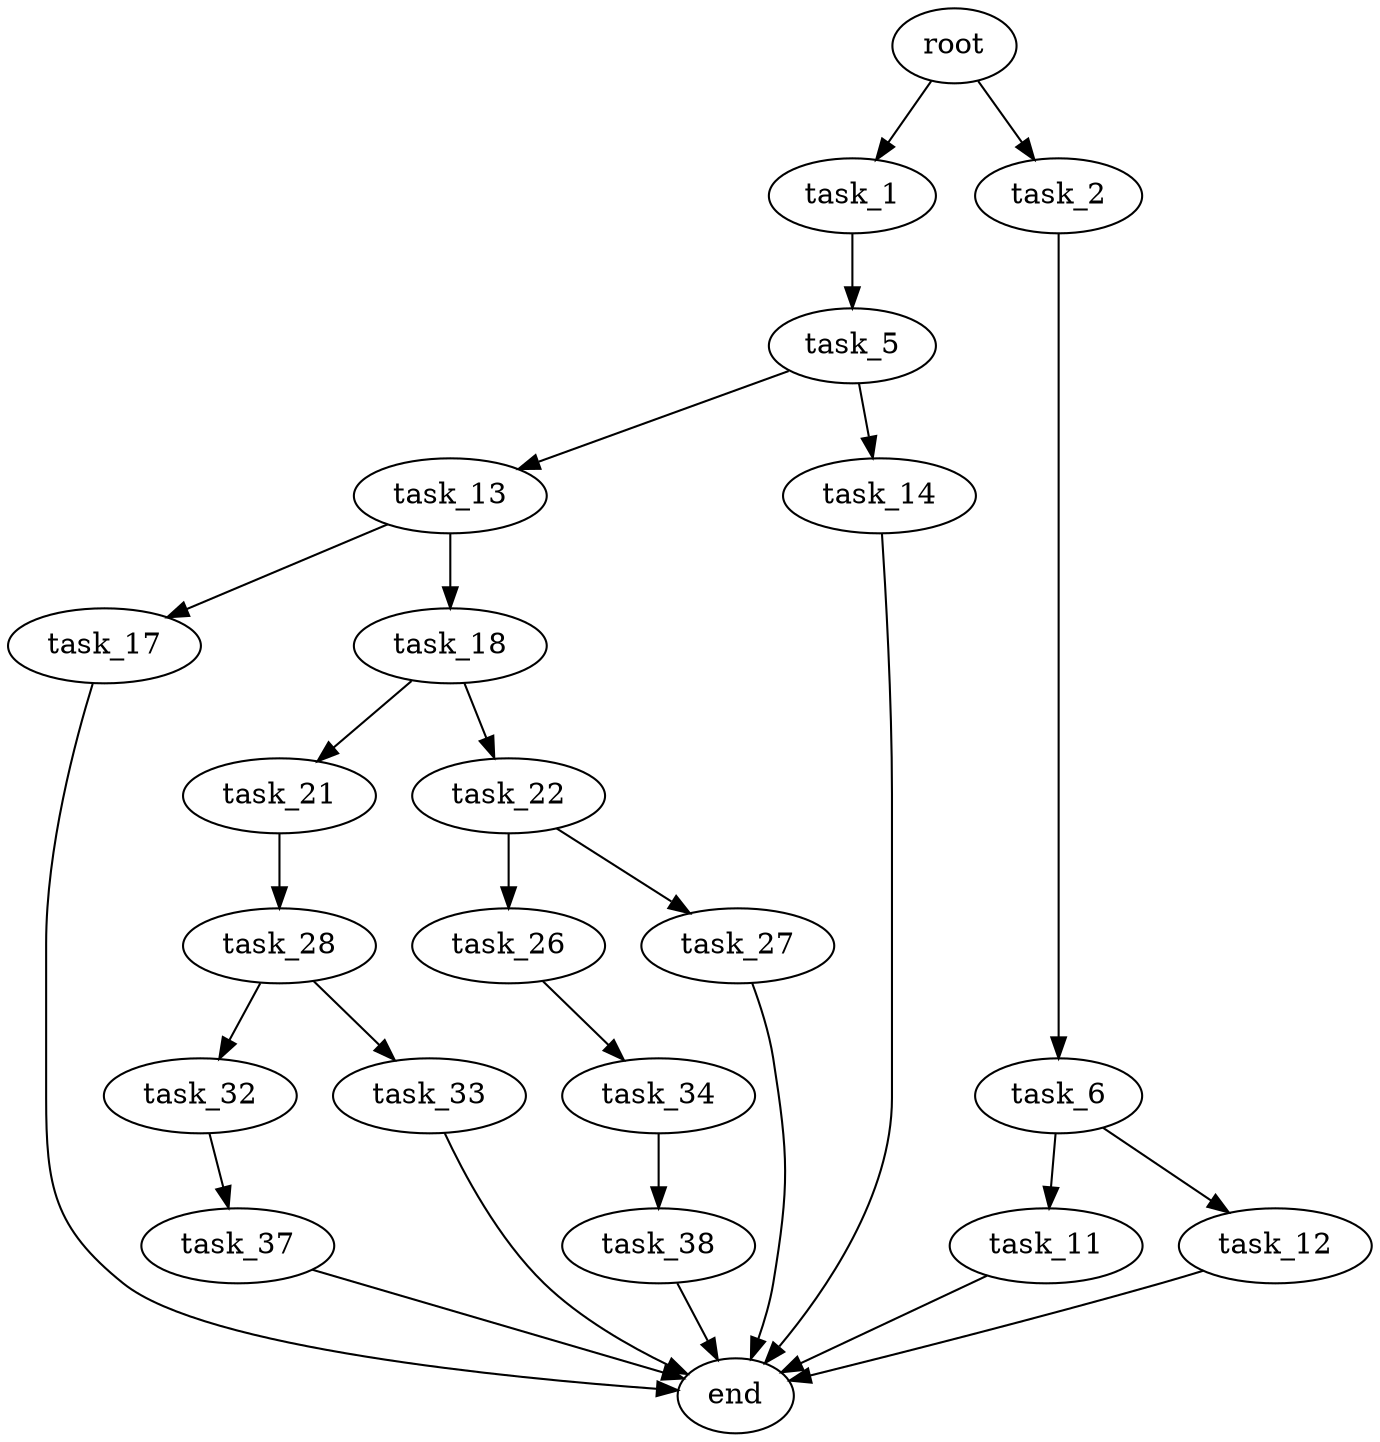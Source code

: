 digraph G {
  root [size="0.000000"];
  task_1 [size="7891650676.000000"];
  task_2 [size="782757789696.000000"];
  task_5 [size="24737849728.000000"];
  task_6 [size="5233320235.000000"];
  task_13 [size="68719476736.000000"];
  task_14 [size="35560484396.000000"];
  task_11 [size="20012821742.000000"];
  task_12 [size="368293445632.000000"];
  end [size="0.000000"];
  task_17 [size="154851849273.000000"];
  task_18 [size="1073741824000.000000"];
  task_21 [size="368293445632.000000"];
  task_22 [size="977635434578.000000"];
  task_28 [size="5217068064.000000"];
  task_26 [size="368293445632.000000"];
  task_27 [size="68719476736.000000"];
  task_34 [size="134217728000.000000"];
  task_32 [size="8638364704.000000"];
  task_33 [size="28991029248.000000"];
  task_37 [size="52991960892.000000"];
  task_38 [size="231928233984.000000"];

  root -> task_1 [size="1.000000"];
  root -> task_2 [size="1.000000"];
  task_1 -> task_5 [size="33554432.000000"];
  task_2 -> task_6 [size="679477248.000000"];
  task_5 -> task_13 [size="536870912.000000"];
  task_5 -> task_14 [size="536870912.000000"];
  task_6 -> task_11 [size="301989888.000000"];
  task_6 -> task_12 [size="301989888.000000"];
  task_13 -> task_17 [size="134217728.000000"];
  task_13 -> task_18 [size="134217728.000000"];
  task_14 -> end [size="1.000000"];
  task_11 -> end [size="1.000000"];
  task_12 -> end [size="1.000000"];
  task_17 -> end [size="1.000000"];
  task_18 -> task_21 [size="838860800.000000"];
  task_18 -> task_22 [size="838860800.000000"];
  task_21 -> task_28 [size="411041792.000000"];
  task_22 -> task_26 [size="838860800.000000"];
  task_22 -> task_27 [size="838860800.000000"];
  task_28 -> task_32 [size="209715200.000000"];
  task_28 -> task_33 [size="209715200.000000"];
  task_26 -> task_34 [size="411041792.000000"];
  task_27 -> end [size="1.000000"];
  task_34 -> task_38 [size="209715200.000000"];
  task_32 -> task_37 [size="536870912.000000"];
  task_33 -> end [size="1.000000"];
  task_37 -> end [size="1.000000"];
  task_38 -> end [size="1.000000"];
}
